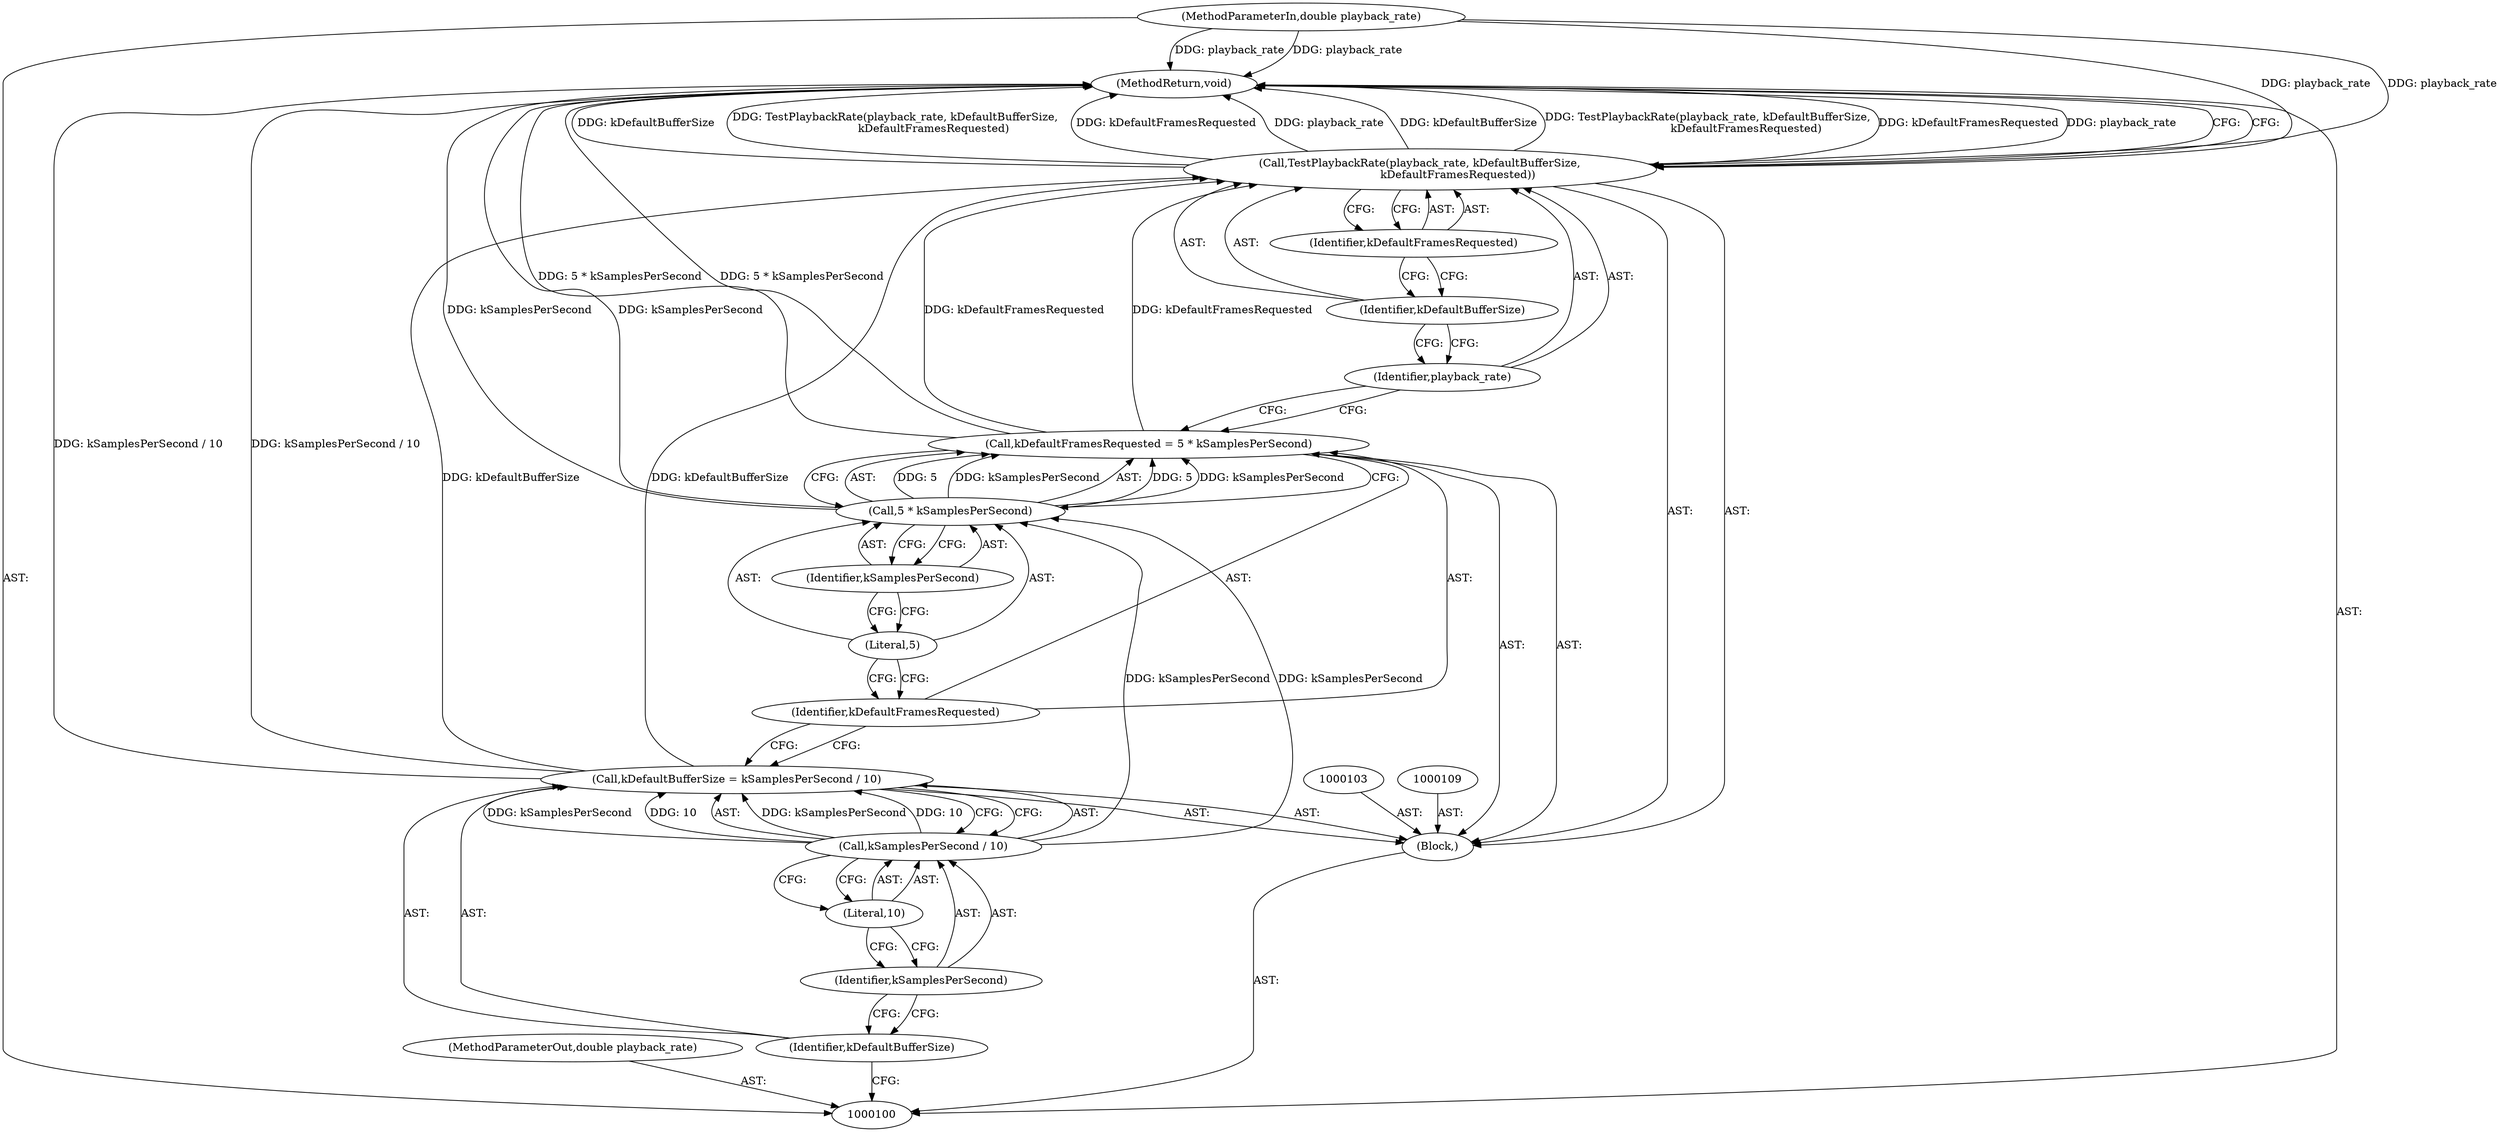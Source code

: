 digraph "1_Chrome_802ecdb9cee0d66fe546bdf24e98150f8f716ad8_7" {
"1000101" [label="(MethodParameterIn,double playback_rate)"];
"1000141" [label="(MethodParameterOut,double playback_rate)"];
"1000119" [label="(MethodReturn,void)"];
"1000102" [label="(Block,)"];
"1000104" [label="(Call,kDefaultBufferSize = kSamplesPerSecond / 10)"];
"1000105" [label="(Identifier,kDefaultBufferSize)"];
"1000106" [label="(Call,kSamplesPerSecond / 10)"];
"1000107" [label="(Identifier,kSamplesPerSecond)"];
"1000108" [label="(Literal,10)"];
"1000110" [label="(Call,kDefaultFramesRequested = 5 * kSamplesPerSecond)"];
"1000111" [label="(Identifier,kDefaultFramesRequested)"];
"1000112" [label="(Call,5 * kSamplesPerSecond)"];
"1000113" [label="(Literal,5)"];
"1000114" [label="(Identifier,kSamplesPerSecond)"];
"1000116" [label="(Identifier,playback_rate)"];
"1000117" [label="(Identifier,kDefaultBufferSize)"];
"1000115" [label="(Call,TestPlaybackRate(playback_rate, kDefaultBufferSize,\n                      kDefaultFramesRequested))"];
"1000118" [label="(Identifier,kDefaultFramesRequested)"];
"1000101" -> "1000100"  [label="AST: "];
"1000101" -> "1000119"  [label="DDG: playback_rate"];
"1000101" -> "1000115"  [label="DDG: playback_rate"];
"1000141" -> "1000100"  [label="AST: "];
"1000119" -> "1000100"  [label="AST: "];
"1000119" -> "1000115"  [label="CFG: "];
"1000115" -> "1000119"  [label="DDG: kDefaultBufferSize"];
"1000115" -> "1000119"  [label="DDG: TestPlaybackRate(playback_rate, kDefaultBufferSize,\n                      kDefaultFramesRequested)"];
"1000115" -> "1000119"  [label="DDG: kDefaultFramesRequested"];
"1000115" -> "1000119"  [label="DDG: playback_rate"];
"1000112" -> "1000119"  [label="DDG: kSamplesPerSecond"];
"1000110" -> "1000119"  [label="DDG: 5 * kSamplesPerSecond"];
"1000104" -> "1000119"  [label="DDG: kSamplesPerSecond / 10"];
"1000101" -> "1000119"  [label="DDG: playback_rate"];
"1000102" -> "1000100"  [label="AST: "];
"1000103" -> "1000102"  [label="AST: "];
"1000104" -> "1000102"  [label="AST: "];
"1000109" -> "1000102"  [label="AST: "];
"1000110" -> "1000102"  [label="AST: "];
"1000115" -> "1000102"  [label="AST: "];
"1000104" -> "1000102"  [label="AST: "];
"1000104" -> "1000106"  [label="CFG: "];
"1000105" -> "1000104"  [label="AST: "];
"1000106" -> "1000104"  [label="AST: "];
"1000111" -> "1000104"  [label="CFG: "];
"1000104" -> "1000119"  [label="DDG: kSamplesPerSecond / 10"];
"1000106" -> "1000104"  [label="DDG: kSamplesPerSecond"];
"1000106" -> "1000104"  [label="DDG: 10"];
"1000104" -> "1000115"  [label="DDG: kDefaultBufferSize"];
"1000105" -> "1000104"  [label="AST: "];
"1000105" -> "1000100"  [label="CFG: "];
"1000107" -> "1000105"  [label="CFG: "];
"1000106" -> "1000104"  [label="AST: "];
"1000106" -> "1000108"  [label="CFG: "];
"1000107" -> "1000106"  [label="AST: "];
"1000108" -> "1000106"  [label="AST: "];
"1000104" -> "1000106"  [label="CFG: "];
"1000106" -> "1000104"  [label="DDG: kSamplesPerSecond"];
"1000106" -> "1000104"  [label="DDG: 10"];
"1000106" -> "1000112"  [label="DDG: kSamplesPerSecond"];
"1000107" -> "1000106"  [label="AST: "];
"1000107" -> "1000105"  [label="CFG: "];
"1000108" -> "1000107"  [label="CFG: "];
"1000108" -> "1000106"  [label="AST: "];
"1000108" -> "1000107"  [label="CFG: "];
"1000106" -> "1000108"  [label="CFG: "];
"1000110" -> "1000102"  [label="AST: "];
"1000110" -> "1000112"  [label="CFG: "];
"1000111" -> "1000110"  [label="AST: "];
"1000112" -> "1000110"  [label="AST: "];
"1000116" -> "1000110"  [label="CFG: "];
"1000110" -> "1000119"  [label="DDG: 5 * kSamplesPerSecond"];
"1000112" -> "1000110"  [label="DDG: 5"];
"1000112" -> "1000110"  [label="DDG: kSamplesPerSecond"];
"1000110" -> "1000115"  [label="DDG: kDefaultFramesRequested"];
"1000111" -> "1000110"  [label="AST: "];
"1000111" -> "1000104"  [label="CFG: "];
"1000113" -> "1000111"  [label="CFG: "];
"1000112" -> "1000110"  [label="AST: "];
"1000112" -> "1000114"  [label="CFG: "];
"1000113" -> "1000112"  [label="AST: "];
"1000114" -> "1000112"  [label="AST: "];
"1000110" -> "1000112"  [label="CFG: "];
"1000112" -> "1000119"  [label="DDG: kSamplesPerSecond"];
"1000112" -> "1000110"  [label="DDG: 5"];
"1000112" -> "1000110"  [label="DDG: kSamplesPerSecond"];
"1000106" -> "1000112"  [label="DDG: kSamplesPerSecond"];
"1000113" -> "1000112"  [label="AST: "];
"1000113" -> "1000111"  [label="CFG: "];
"1000114" -> "1000113"  [label="CFG: "];
"1000114" -> "1000112"  [label="AST: "];
"1000114" -> "1000113"  [label="CFG: "];
"1000112" -> "1000114"  [label="CFG: "];
"1000116" -> "1000115"  [label="AST: "];
"1000116" -> "1000110"  [label="CFG: "];
"1000117" -> "1000116"  [label="CFG: "];
"1000117" -> "1000115"  [label="AST: "];
"1000117" -> "1000116"  [label="CFG: "];
"1000118" -> "1000117"  [label="CFG: "];
"1000115" -> "1000102"  [label="AST: "];
"1000115" -> "1000118"  [label="CFG: "];
"1000116" -> "1000115"  [label="AST: "];
"1000117" -> "1000115"  [label="AST: "];
"1000118" -> "1000115"  [label="AST: "];
"1000119" -> "1000115"  [label="CFG: "];
"1000115" -> "1000119"  [label="DDG: kDefaultBufferSize"];
"1000115" -> "1000119"  [label="DDG: TestPlaybackRate(playback_rate, kDefaultBufferSize,\n                      kDefaultFramesRequested)"];
"1000115" -> "1000119"  [label="DDG: kDefaultFramesRequested"];
"1000115" -> "1000119"  [label="DDG: playback_rate"];
"1000101" -> "1000115"  [label="DDG: playback_rate"];
"1000104" -> "1000115"  [label="DDG: kDefaultBufferSize"];
"1000110" -> "1000115"  [label="DDG: kDefaultFramesRequested"];
"1000118" -> "1000115"  [label="AST: "];
"1000118" -> "1000117"  [label="CFG: "];
"1000115" -> "1000118"  [label="CFG: "];
}
